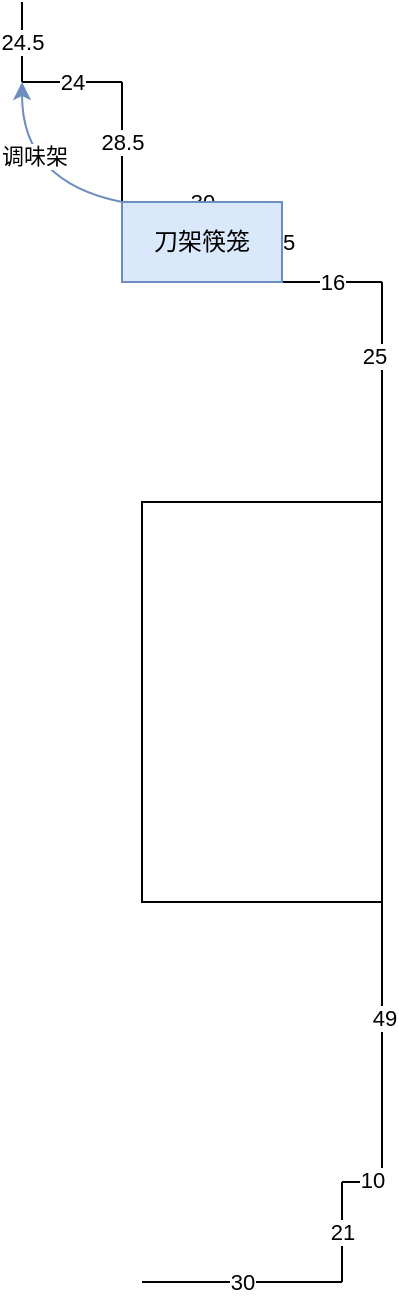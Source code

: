 <mxfile version="20.3.6" type="github">
  <diagram id="QhWIDgfeyCkNjNmuqqY5" name="第 1 页">
    <mxGraphModel dx="1481" dy="781" grid="1" gridSize="10" guides="1" tooltips="1" connect="1" arrows="1" fold="1" page="1" pageScale="1" pageWidth="827" pageHeight="1169" math="0" shadow="0">
      <root>
        <mxCell id="0" />
        <mxCell id="1" parent="0" />
        <mxCell id="j48AWJiiDouA3toRjNVj-1" value="24" style="endArrow=none;html=1;rounded=0;" parent="1" edge="1">
          <mxGeometry width="50" height="50" relative="1" as="geometry">
            <mxPoint x="310" y="160" as="sourcePoint" />
            <mxPoint x="360" y="160" as="targetPoint" />
            <Array as="points">
              <mxPoint x="310" y="160" />
            </Array>
          </mxGeometry>
        </mxCell>
        <mxCell id="j48AWJiiDouA3toRjNVj-2" value="28.5" style="endArrow=none;html=1;rounded=0;" parent="1" edge="1">
          <mxGeometry width="50" height="50" relative="1" as="geometry">
            <mxPoint x="360" y="220" as="sourcePoint" />
            <mxPoint x="360" y="160" as="targetPoint" />
          </mxGeometry>
        </mxCell>
        <mxCell id="j48AWJiiDouA3toRjNVj-3" value="30" style="endArrow=none;html=1;rounded=0;" parent="1" edge="1">
          <mxGeometry width="50" height="50" relative="1" as="geometry">
            <mxPoint x="360" y="220" as="sourcePoint" />
            <mxPoint x="440" y="220" as="targetPoint" />
          </mxGeometry>
        </mxCell>
        <mxCell id="j48AWJiiDouA3toRjNVj-4" value="15" style="endArrow=none;html=1;rounded=0;" parent="1" edge="1">
          <mxGeometry width="50" height="50" relative="1" as="geometry">
            <mxPoint x="440" y="260" as="sourcePoint" />
            <mxPoint x="440" y="220" as="targetPoint" />
          </mxGeometry>
        </mxCell>
        <mxCell id="j48AWJiiDouA3toRjNVj-7" value="24.5" style="endArrow=none;html=1;rounded=0;" parent="1" edge="1">
          <mxGeometry width="50" height="50" relative="1" as="geometry">
            <mxPoint x="310" y="160" as="sourcePoint" />
            <mxPoint x="310" y="120" as="targetPoint" />
          </mxGeometry>
        </mxCell>
        <mxCell id="j48AWJiiDouA3toRjNVj-8" value="16" style="endArrow=none;html=1;rounded=0;" parent="1" edge="1">
          <mxGeometry width="50" height="50" relative="1" as="geometry">
            <mxPoint x="440" y="260" as="sourcePoint" />
            <mxPoint x="490" y="260" as="targetPoint" />
          </mxGeometry>
        </mxCell>
        <mxCell id="j48AWJiiDouA3toRjNVj-9" value="" style="endArrow=none;html=1;rounded=0;" parent="1" edge="1">
          <mxGeometry width="50" height="50" relative="1" as="geometry">
            <mxPoint x="490" y="711.6" as="sourcePoint" />
            <mxPoint x="490" y="260" as="targetPoint" />
          </mxGeometry>
        </mxCell>
        <mxCell id="j48AWJiiDouA3toRjNVj-17" value="25" style="edgeLabel;html=1;align=center;verticalAlign=middle;resizable=0;points=[];" parent="j48AWJiiDouA3toRjNVj-9" vertex="1" connectable="0">
          <mxGeometry x="0.835" y="4" relative="1" as="geometry">
            <mxPoint as="offset" />
          </mxGeometry>
        </mxCell>
        <mxCell id="j48AWJiiDouA3toRjNVj-18" value="49" style="edgeLabel;html=1;align=center;verticalAlign=middle;resizable=0;points=[];" parent="j48AWJiiDouA3toRjNVj-9" vertex="1" connectable="0">
          <mxGeometry x="-0.629" y="-1" relative="1" as="geometry">
            <mxPoint as="offset" />
          </mxGeometry>
        </mxCell>
        <mxCell id="j48AWJiiDouA3toRjNVj-10" value="" style="endArrow=none;html=1;rounded=0;" parent="1" edge="1">
          <mxGeometry width="50" height="50" relative="1" as="geometry">
            <mxPoint x="470" y="710" as="sourcePoint" />
            <mxPoint x="490" y="710" as="targetPoint" />
          </mxGeometry>
        </mxCell>
        <mxCell id="GOyaKlf1uvgrFUAYJFvu-1" value="10" style="edgeLabel;html=1;align=center;verticalAlign=middle;resizable=0;points=[];" vertex="1" connectable="0" parent="j48AWJiiDouA3toRjNVj-10">
          <mxGeometry x="0.464" y="1" relative="1" as="geometry">
            <mxPoint as="offset" />
          </mxGeometry>
        </mxCell>
        <mxCell id="j48AWJiiDouA3toRjNVj-11" value="21" style="endArrow=none;html=1;rounded=0;" parent="1" edge="1">
          <mxGeometry width="50" height="50" relative="1" as="geometry">
            <mxPoint x="470" y="760" as="sourcePoint" />
            <mxPoint x="470" y="710" as="targetPoint" />
          </mxGeometry>
        </mxCell>
        <mxCell id="j48AWJiiDouA3toRjNVj-12" value="30" style="endArrow=none;html=1;rounded=0;" parent="1" edge="1">
          <mxGeometry width="50" height="50" relative="1" as="geometry">
            <mxPoint x="370" y="760" as="sourcePoint" />
            <mxPoint x="470" y="760" as="targetPoint" />
          </mxGeometry>
        </mxCell>
        <mxCell id="j48AWJiiDouA3toRjNVj-16" value="" style="rounded=0;whiteSpace=wrap;html=1;" parent="1" vertex="1">
          <mxGeometry x="370" y="370" width="120" height="200" as="geometry" />
        </mxCell>
        <mxCell id="GOyaKlf1uvgrFUAYJFvu-4" value="" style="curved=1;endArrow=classic;html=1;rounded=0;fillColor=#dae8fc;strokeColor=#6c8ebf;" edge="1" parent="1">
          <mxGeometry width="50" height="50" relative="1" as="geometry">
            <mxPoint x="360" y="220" as="sourcePoint" />
            <mxPoint x="310" y="160" as="targetPoint" />
            <Array as="points">
              <mxPoint x="310" y="210" />
            </Array>
          </mxGeometry>
        </mxCell>
        <mxCell id="GOyaKlf1uvgrFUAYJFvu-8" value="调味架" style="edgeLabel;html=1;align=center;verticalAlign=middle;resizable=0;points=[];" vertex="1" connectable="0" parent="GOyaKlf1uvgrFUAYJFvu-4">
          <mxGeometry x="0.267" y="-6" relative="1" as="geometry">
            <mxPoint as="offset" />
          </mxGeometry>
        </mxCell>
        <mxCell id="GOyaKlf1uvgrFUAYJFvu-6" value="刀架筷笼" style="rounded=0;whiteSpace=wrap;html=1;fillColor=#dae8fc;strokeColor=#6c8ebf;" vertex="1" parent="1">
          <mxGeometry x="360" y="220" width="80" height="40" as="geometry" />
        </mxCell>
      </root>
    </mxGraphModel>
  </diagram>
</mxfile>
